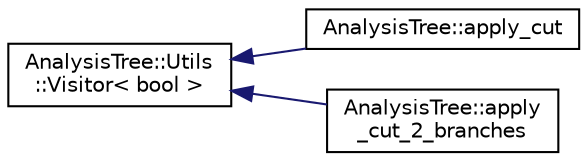 digraph "Graphical Class Hierarchy"
{
  edge [fontname="Helvetica",fontsize="10",labelfontname="Helvetica",labelfontsize="10"];
  node [fontname="Helvetica",fontsize="10",shape=record];
  rankdir="LR";
  Node1 [label="AnalysisTree::Utils\l::Visitor\< bool \>",height=0.2,width=0.4,color="black", fillcolor="white", style="filled",URL="$df/d32/structAnalysisTree_1_1Utils_1_1Visitor.html"];
  Node1 -> Node2 [dir="back",color="midnightblue",fontsize="10",style="solid",fontname="Helvetica"];
  Node2 [label="AnalysisTree::apply_cut",height=0.2,width=0.4,color="black", fillcolor="white", style="filled",URL="$d4/d92/structAnalysisTree_1_1apply__cut.html"];
  Node1 -> Node3 [dir="back",color="midnightblue",fontsize="10",style="solid",fontname="Helvetica"];
  Node3 [label="AnalysisTree::apply\l_cut_2_branches",height=0.2,width=0.4,color="black", fillcolor="white", style="filled",URL="$d2/ddd/structAnalysisTree_1_1apply__cut__2__branches.html"];
}
